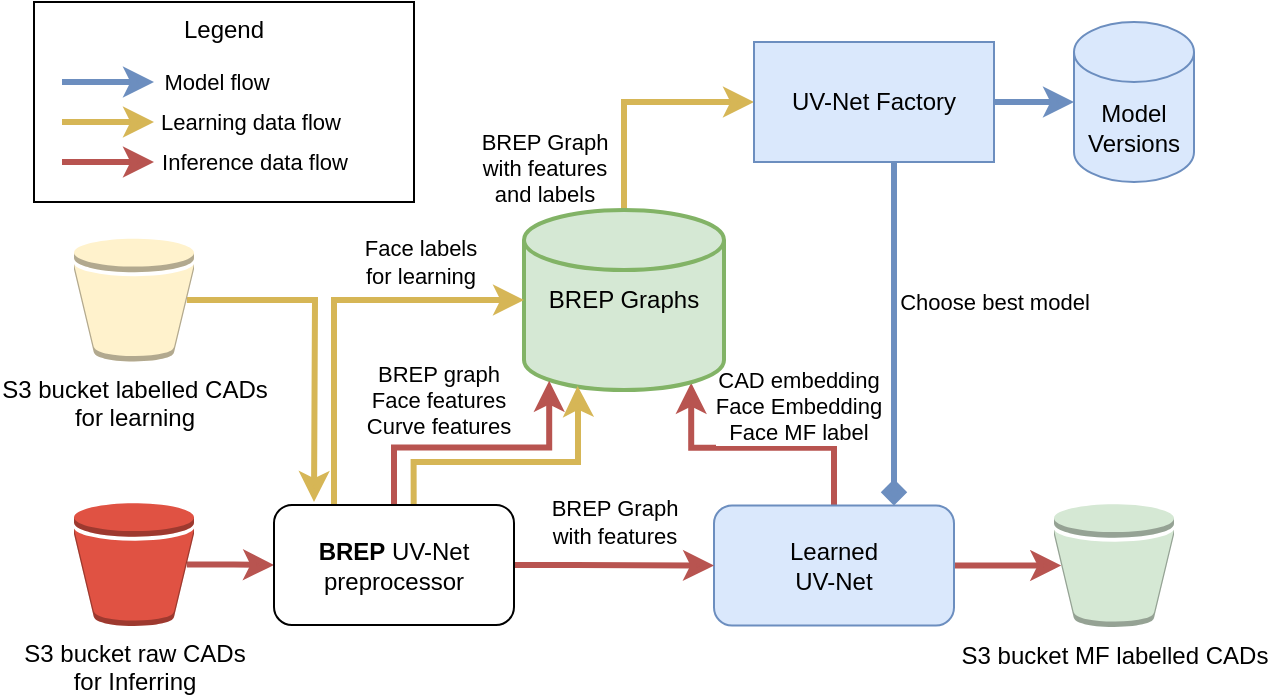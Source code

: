<mxfile version="20.8.10" type="device"><diagram name="Страница 1" id="pIo5nLG3nkWqWQoHpL42"><mxGraphModel dx="762" dy="1629" grid="1" gridSize="10" guides="1" tooltips="1" connect="1" arrows="1" fold="1" page="1" pageScale="1" pageWidth="827" pageHeight="1169" math="0" shadow="0"><root><mxCell id="0"/><mxCell id="1" parent="0"/><mxCell id="vYCsGLssKB4YJsu39mM9-2" style="edgeStyle=orthogonalEdgeStyle;rounded=0;orthogonalLoop=1;jettySize=auto;html=1;exitX=0.94;exitY=0.5;exitDx=0;exitDy=0;exitPerimeter=0;entryX=0;entryY=0.5;entryDx=0;entryDy=0;strokeWidth=3;fillColor=#f8cecc;strokeColor=#b85450;" edge="1" parent="1" source="vYCsGLssKB4YJsu39mM9-1" target="vYCsGLssKB4YJsu39mM9-7"><mxGeometry relative="1" as="geometry"><mxPoint x="220" y="131" as="targetPoint"/></mxGeometry></mxCell><mxCell id="vYCsGLssKB4YJsu39mM9-1" value="S3 bucket raw CADs&lt;br&gt;for Inferring" style="outlineConnect=0;dashed=0;verticalLabelPosition=bottom;verticalAlign=top;align=center;html=1;shape=mxgraph.aws3.bucket;fillColor=#E05243;gradientColor=none;" vertex="1" parent="1"><mxGeometry x="130" y="100.5" width="60" height="61.5" as="geometry"/></mxCell><mxCell id="vYCsGLssKB4YJsu39mM9-14" style="edgeStyle=orthogonalEdgeStyle;rounded=0;orthogonalLoop=1;jettySize=auto;html=1;exitX=0.5;exitY=0;exitDx=0;exitDy=0;entryX=0.836;entryY=0.96;entryDx=0;entryDy=0;entryPerimeter=0;strokeWidth=3;fillColor=#f8cecc;strokeColor=#b85450;" edge="1" parent="1" source="vYCsGLssKB4YJsu39mM9-3" target="vYCsGLssKB4YJsu39mM9-4"><mxGeometry relative="1" as="geometry"/></mxCell><mxCell id="vYCsGLssKB4YJsu39mM9-16" value="CAD embedding&lt;br&gt;Face Embedding&lt;br&gt;Face MF label" style="edgeLabel;html=1;align=center;verticalAlign=middle;resizable=0;points=[];" vertex="1" connectable="0" parent="vYCsGLssKB4YJsu39mM9-14"><mxGeometry x="-0.272" y="2" relative="1" as="geometry"><mxPoint x="1" y="-23" as="offset"/></mxGeometry></mxCell><mxCell id="vYCsGLssKB4YJsu39mM9-15" style="edgeStyle=orthogonalEdgeStyle;rounded=0;orthogonalLoop=1;jettySize=auto;html=1;exitX=1;exitY=0.5;exitDx=0;exitDy=0;entryX=0.06;entryY=0.5;entryDx=0;entryDy=0;entryPerimeter=0;strokeWidth=3;fillColor=#f8cecc;strokeColor=#b85450;" edge="1" parent="1" source="vYCsGLssKB4YJsu39mM9-3" target="vYCsGLssKB4YJsu39mM9-5"><mxGeometry relative="1" as="geometry"/></mxCell><mxCell id="vYCsGLssKB4YJsu39mM9-3" value="Learned&lt;br&gt;UV-Net" style="rounded=1;whiteSpace=wrap;html=1;fillColor=#dae8fc;strokeColor=#6c8ebf;" vertex="1" parent="1"><mxGeometry x="450" y="101.75" width="120" height="60" as="geometry"/></mxCell><mxCell id="vYCsGLssKB4YJsu39mM9-27" value="BREP Graph&lt;br&gt;with features&lt;br&gt;and labels" style="edgeStyle=orthogonalEdgeStyle;rounded=0;orthogonalLoop=1;jettySize=auto;html=1;exitX=0.5;exitY=0;exitDx=0;exitDy=0;exitPerimeter=0;entryX=0;entryY=0.5;entryDx=0;entryDy=0;strokeWidth=3;fillColor=#fff2cc;strokeColor=#d6b656;" edge="1" parent="1" source="vYCsGLssKB4YJsu39mM9-4" target="vYCsGLssKB4YJsu39mM9-25"><mxGeometry x="-0.642" y="40" relative="1" as="geometry"><mxPoint as="offset"/></mxGeometry></mxCell><mxCell id="vYCsGLssKB4YJsu39mM9-4" value="BREP Graphs" style="strokeWidth=2;html=1;shape=mxgraph.flowchart.database;whiteSpace=wrap;fillColor=#d5e8d4;strokeColor=#82b366;" vertex="1" parent="1"><mxGeometry x="355" y="-46" width="100" height="90" as="geometry"/></mxCell><mxCell id="vYCsGLssKB4YJsu39mM9-5" value="S3 bucket MF labelled CADs" style="outlineConnect=0;dashed=0;verticalLabelPosition=bottom;verticalAlign=top;align=center;html=1;shape=mxgraph.aws3.bucket;fillColor=#d5e8d4;strokeColor=#82b366;" vertex="1" parent="1"><mxGeometry x="620" y="101" width="60" height="61.5" as="geometry"/></mxCell><mxCell id="vYCsGLssKB4YJsu39mM9-10" value="BREP Graph&lt;br style=&quot;border-color: var(--border-color);&quot;&gt;with features" style="edgeStyle=orthogonalEdgeStyle;rounded=0;orthogonalLoop=1;jettySize=auto;html=1;exitX=1;exitY=0.5;exitDx=0;exitDy=0;entryX=0;entryY=0.5;entryDx=0;entryDy=0;strokeWidth=3;fillColor=#f8cecc;strokeColor=#b85450;" edge="1" parent="1"><mxGeometry x="-0.002" y="22" relative="1" as="geometry"><mxPoint x="350" y="131.5" as="sourcePoint"/><mxPoint x="450" y="131.75" as="targetPoint"/><Array as="points"><mxPoint x="380" y="132"/></Array><mxPoint as="offset"/></mxGeometry></mxCell><mxCell id="vYCsGLssKB4YJsu39mM9-13" style="edgeStyle=orthogonalEdgeStyle;rounded=0;orthogonalLoop=1;jettySize=auto;html=1;exitX=0.5;exitY=0;exitDx=0;exitDy=0;entryX=0.126;entryY=0.949;entryDx=0;entryDy=0;entryPerimeter=0;strokeWidth=3;fillColor=#f8cecc;strokeColor=#b85450;" edge="1" parent="1" source="vYCsGLssKB4YJsu39mM9-7" target="vYCsGLssKB4YJsu39mM9-4"><mxGeometry relative="1" as="geometry"/></mxCell><mxCell id="vYCsGLssKB4YJsu39mM9-20" value="BREP graph&lt;br&gt;Face features&lt;br&gt;Curve features" style="edgeLabel;html=1;align=center;verticalAlign=middle;resizable=0;points=[];" vertex="1" connectable="0" parent="vYCsGLssKB4YJsu39mM9-13"><mxGeometry x="-0.355" y="2" relative="1" as="geometry"><mxPoint x="5" y="-22" as="offset"/></mxGeometry></mxCell><mxCell id="vYCsGLssKB4YJsu39mM9-32" style="edgeStyle=orthogonalEdgeStyle;rounded=0;orthogonalLoop=1;jettySize=auto;html=1;exitX=0.25;exitY=0;exitDx=0;exitDy=0;entryX=0;entryY=0.5;entryDx=0;entryDy=0;entryPerimeter=0;strokeWidth=3;fillColor=#fff2cc;strokeColor=#d6b656;" edge="1" parent="1" source="vYCsGLssKB4YJsu39mM9-7" target="vYCsGLssKB4YJsu39mM9-4"><mxGeometry relative="1" as="geometry"/></mxCell><mxCell id="vYCsGLssKB4YJsu39mM9-33" value="Face labels &lt;br&gt;for learning" style="edgeLabel;html=1;align=center;verticalAlign=middle;resizable=0;points=[];" vertex="1" connectable="0" parent="vYCsGLssKB4YJsu39mM9-32"><mxGeometry x="0.323" y="-3" relative="1" as="geometry"><mxPoint x="15" y="-22" as="offset"/></mxGeometry></mxCell><mxCell id="vYCsGLssKB4YJsu39mM9-36" style="edgeStyle=orthogonalEdgeStyle;rounded=0;orthogonalLoop=1;jettySize=auto;html=1;exitX=0.582;exitY=0;exitDx=0;exitDy=0;entryX=0.268;entryY=0.978;entryDx=0;entryDy=0;entryPerimeter=0;strokeWidth=3;fillColor=#fff2cc;strokeColor=#d6b656;exitPerimeter=0;" edge="1" parent="1" source="vYCsGLssKB4YJsu39mM9-7" target="vYCsGLssKB4YJsu39mM9-4"><mxGeometry relative="1" as="geometry"><Array as="points"><mxPoint x="300" y="80"/><mxPoint x="382" y="80"/><mxPoint x="382" y="50"/></Array></mxGeometry></mxCell><mxCell id="vYCsGLssKB4YJsu39mM9-7" value="&lt;b&gt;BREP&amp;nbsp;&lt;/b&gt;UV-Net preprocessor" style="rounded=1;whiteSpace=wrap;html=1;" vertex="1" parent="1"><mxGeometry x="230" y="101.5" width="120" height="60" as="geometry"/></mxCell><mxCell id="vYCsGLssKB4YJsu39mM9-26" style="edgeStyle=orthogonalEdgeStyle;rounded=0;orthogonalLoop=1;jettySize=auto;html=1;exitX=0.94;exitY=0.5;exitDx=0;exitDy=0;exitPerimeter=0;fillColor=#fff2cc;strokeColor=#d6b656;strokeWidth=3;" edge="1" parent="1" source="vYCsGLssKB4YJsu39mM9-23"><mxGeometry relative="1" as="geometry"><mxPoint x="250" y="100" as="targetPoint"/></mxGeometry></mxCell><mxCell id="vYCsGLssKB4YJsu39mM9-23" value="S3 bucket labelled CADs&lt;br&gt;for learning" style="outlineConnect=0;dashed=0;verticalLabelPosition=bottom;verticalAlign=top;align=center;html=1;shape=mxgraph.aws3.bucket;fillColor=#fff2cc;strokeColor=#d6b656;" vertex="1" parent="1"><mxGeometry x="130" y="-31.75" width="60" height="61.5" as="geometry"/></mxCell><mxCell id="vYCsGLssKB4YJsu39mM9-29" style="edgeStyle=orthogonalEdgeStyle;rounded=0;orthogonalLoop=1;jettySize=auto;html=1;entryX=0.75;entryY=0;entryDx=0;entryDy=0;strokeWidth=3;fillColor=#dae8fc;strokeColor=#6c8ebf;endArrow=diamond;endFill=1;" edge="1" parent="1" target="vYCsGLssKB4YJsu39mM9-3"><mxGeometry relative="1" as="geometry"><mxPoint x="540" y="-70" as="sourcePoint"/><Array as="points"><mxPoint x="540" y="-30"/><mxPoint x="540" y="-30"/></Array></mxGeometry></mxCell><mxCell id="vYCsGLssKB4YJsu39mM9-37" value="Choose best model" style="edgeLabel;html=1;align=center;verticalAlign=middle;resizable=0;points=[];" vertex="1" connectable="0" parent="vYCsGLssKB4YJsu39mM9-29"><mxGeometry x="-0.466" y="-1" relative="1" as="geometry"><mxPoint x="51" y="24" as="offset"/></mxGeometry></mxCell><mxCell id="vYCsGLssKB4YJsu39mM9-31" style="edgeStyle=orthogonalEdgeStyle;rounded=0;orthogonalLoop=1;jettySize=auto;html=1;exitX=1;exitY=0.5;exitDx=0;exitDy=0;entryX=0;entryY=0.5;entryDx=0;entryDy=0;entryPerimeter=0;strokeWidth=3;fillColor=#dae8fc;strokeColor=#6c8ebf;" edge="1" parent="1" source="vYCsGLssKB4YJsu39mM9-25" target="vYCsGLssKB4YJsu39mM9-30"><mxGeometry relative="1" as="geometry"/></mxCell><mxCell id="vYCsGLssKB4YJsu39mM9-25" value="UV-Net Factory" style="rounded=0;whiteSpace=wrap;html=1;fillColor=#dae8fc;strokeColor=#6c8ebf;" vertex="1" parent="1"><mxGeometry x="470" y="-130" width="120" height="60" as="geometry"/></mxCell><mxCell id="vYCsGLssKB4YJsu39mM9-30" value="Model Versions" style="shape=cylinder3;whiteSpace=wrap;html=1;boundedLbl=1;backgroundOutline=1;size=15;fillColor=#dae8fc;strokeColor=#6c8ebf;" vertex="1" parent="1"><mxGeometry x="630" y="-140" width="60" height="80" as="geometry"/></mxCell><mxCell id="vYCsGLssKB4YJsu39mM9-48" value="" style="group" vertex="1" connectable="0" parent="1"><mxGeometry x="110" y="-150" width="190" height="100" as="geometry"/></mxCell><mxCell id="vYCsGLssKB4YJsu39mM9-41" value="Legend" style="rounded=0;whiteSpace=wrap;html=1;verticalAlign=top;" vertex="1" parent="vYCsGLssKB4YJsu39mM9-48"><mxGeometry width="190" height="100" as="geometry"/></mxCell><mxCell id="vYCsGLssKB4YJsu39mM9-40" style="edgeStyle=orthogonalEdgeStyle;rounded=0;orthogonalLoop=1;jettySize=auto;html=1;strokeWidth=3;fillColor=#dae8fc;strokeColor=#6c8ebf;" edge="1" parent="vYCsGLssKB4YJsu39mM9-48"><mxGeometry relative="1" as="geometry"><mxPoint x="14" y="40" as="sourcePoint"/><mxPoint x="60" y="40" as="targetPoint"/><Array as="points"><mxPoint x="50" y="40"/><mxPoint x="50" y="40"/></Array></mxGeometry></mxCell><mxCell id="vYCsGLssKB4YJsu39mM9-45" value="Model flow" style="edgeLabel;html=1;align=center;verticalAlign=middle;resizable=0;points=[];" vertex="1" connectable="0" parent="vYCsGLssKB4YJsu39mM9-40"><mxGeometry x="0.713" y="-2" relative="1" as="geometry"><mxPoint x="37" y="-2" as="offset"/></mxGeometry></mxCell><mxCell id="vYCsGLssKB4YJsu39mM9-42" style="edgeStyle=orthogonalEdgeStyle;rounded=0;orthogonalLoop=1;jettySize=auto;html=1;strokeWidth=3;fillColor=#fff2cc;strokeColor=#d6b656;" edge="1" parent="vYCsGLssKB4YJsu39mM9-48"><mxGeometry relative="1" as="geometry"><mxPoint x="14" y="60" as="sourcePoint"/><mxPoint x="60.0" y="60" as="targetPoint"/><Array as="points"><mxPoint x="50" y="60"/><mxPoint x="50" y="60"/></Array></mxGeometry></mxCell><mxCell id="vYCsGLssKB4YJsu39mM9-44" style="edgeStyle=orthogonalEdgeStyle;rounded=0;orthogonalLoop=1;jettySize=auto;html=1;strokeWidth=3;fillColor=#f8cecc;strokeColor=#b85450;" edge="1" parent="vYCsGLssKB4YJsu39mM9-48"><mxGeometry relative="1" as="geometry"><mxPoint x="14" y="80" as="sourcePoint"/><mxPoint x="60.0" y="80" as="targetPoint"/><Array as="points"><mxPoint x="50" y="80"/><mxPoint x="50" y="80"/></Array></mxGeometry></mxCell><mxCell id="vYCsGLssKB4YJsu39mM9-46" value="Learning data flow" style="edgeLabel;html=1;align=center;verticalAlign=middle;resizable=0;points=[];" vertex="1" connectable="0" parent="vYCsGLssKB4YJsu39mM9-48"><mxGeometry x="108.004" y="60" as="geometry"/></mxCell><mxCell id="vYCsGLssKB4YJsu39mM9-47" value="Inference data flow" style="edgeLabel;html=1;align=center;verticalAlign=middle;resizable=0;points=[];" vertex="1" connectable="0" parent="vYCsGLssKB4YJsu39mM9-48"><mxGeometry x="110.004" y="80" as="geometry"/></mxCell></root></mxGraphModel></diagram></mxfile>